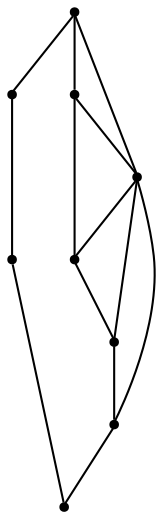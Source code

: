 graph {
  node [shape=point,comment="{\"directed\":false,\"doi\":\"10.1007/978-3-031-49272-3_22\",\"figure\":\"2 (1)\"}"]

  v0 [pos="784.6374527375873,452.2393537663445"]
  v1 [pos="767.9681305685881,518.9158252681333"]
  v2 [pos="717.9601640615905,402.23200014000287"]
  v3 [pos="567.9362645405978,552.2540610190277"]
  v4 [pos="651.2828753855938,385.56288226455564"]
  v5 [pos="646.086239126068,265.54121482259006"]
  v6 [pos="551.2669423715986,385.56288226455564"]
  v7 [pos="484.58969343836293,402.23200014000287"]
  v8 [pos="451.2510491003645,468.90847164179166"]

  v0 -- v1 [id="-8",pos="784.6374527375873,452.2393537663445 767.9681305685881,518.9158252681333 767.9681305685881,518.9158252681333 767.9681305685881,518.9158252681333"]
  v0 -- v2 [id="-9",pos="784.6374527375873,452.2393537663445 717.9601640615905,402.23200014000287 717.9601640615905,402.23200014000287 717.9601640615905,402.23200014000287"]
  v1 -- v3 [id="-20",pos="767.9681305685881,518.9158252681333 567.9362645405978,552.2540610190277 567.9362645405978,552.2540610190277 567.9362645405978,552.2540610190277"]
  v2 -- v4 [id="-23",pos="717.9601640615905,402.23200014000287 651.2828753855938,385.56288226455564 651.2828753855938,385.56288226455564 651.2828753855938,385.56288226455564"]
  v2 -- v5 [id="-25",pos="717.9601640615905,402.23200014000287 646.086239126068,265.54121482259006 646.086239126068,265.54121482259006 646.086239126068,265.54121482259006"]
  v4 -- v6 [id="-28",pos="651.2828753855938,385.56288226455564 551.2669423715986,385.56288226455564 551.2669423715986,385.56288226455564 551.2669423715986,385.56288226455564"]
  v5 -- v4 [id="-35",pos="646.086239126068,265.54121482259006 651.2828753855938,385.56288226455564 651.2828753855938,385.56288226455564 651.2828753855938,385.56288226455564"]
  v5 -- v0 [id="-36",pos="646.086239126068,265.54121482259006 784.6374527375873,452.2393537663445 784.6374527375873,452.2393537663445 784.6374527375873,452.2393537663445"]
  v5 -- v6 [id="-37",pos="646.086239126068,265.54121482259006 551.2669423715986,385.56288226455564 551.2669423715986,385.56288226455564 551.2669423715986,385.56288226455564"]
  v5 -- v7 [id="-38",pos="646.086239126068,265.54121482259006 484.58969343836293,402.23200014000287 484.58969343836293,402.23200014000287 484.58969343836293,402.23200014000287"]
  v3 -- v8 [id="-41",pos="567.9362645405978,552.2540610190277 451.2510491003645,468.90847164179166 451.2510491003645,468.90847164179166 451.2510491003645,468.90847164179166"]
  v6 -- v7 [id="-44",pos="551.2669423715986,385.56288226455564 484.58969343836293,402.23200014000287 484.58969343836293,402.23200014000287 484.58969343836293,402.23200014000287"]
  v7 -- v8 [id="-58",pos="484.58969343836293,402.23200014000287 451.2510491003645,468.90847164179166 451.2510491003645,468.90847164179166 451.2510491003645,468.90847164179166"]
}